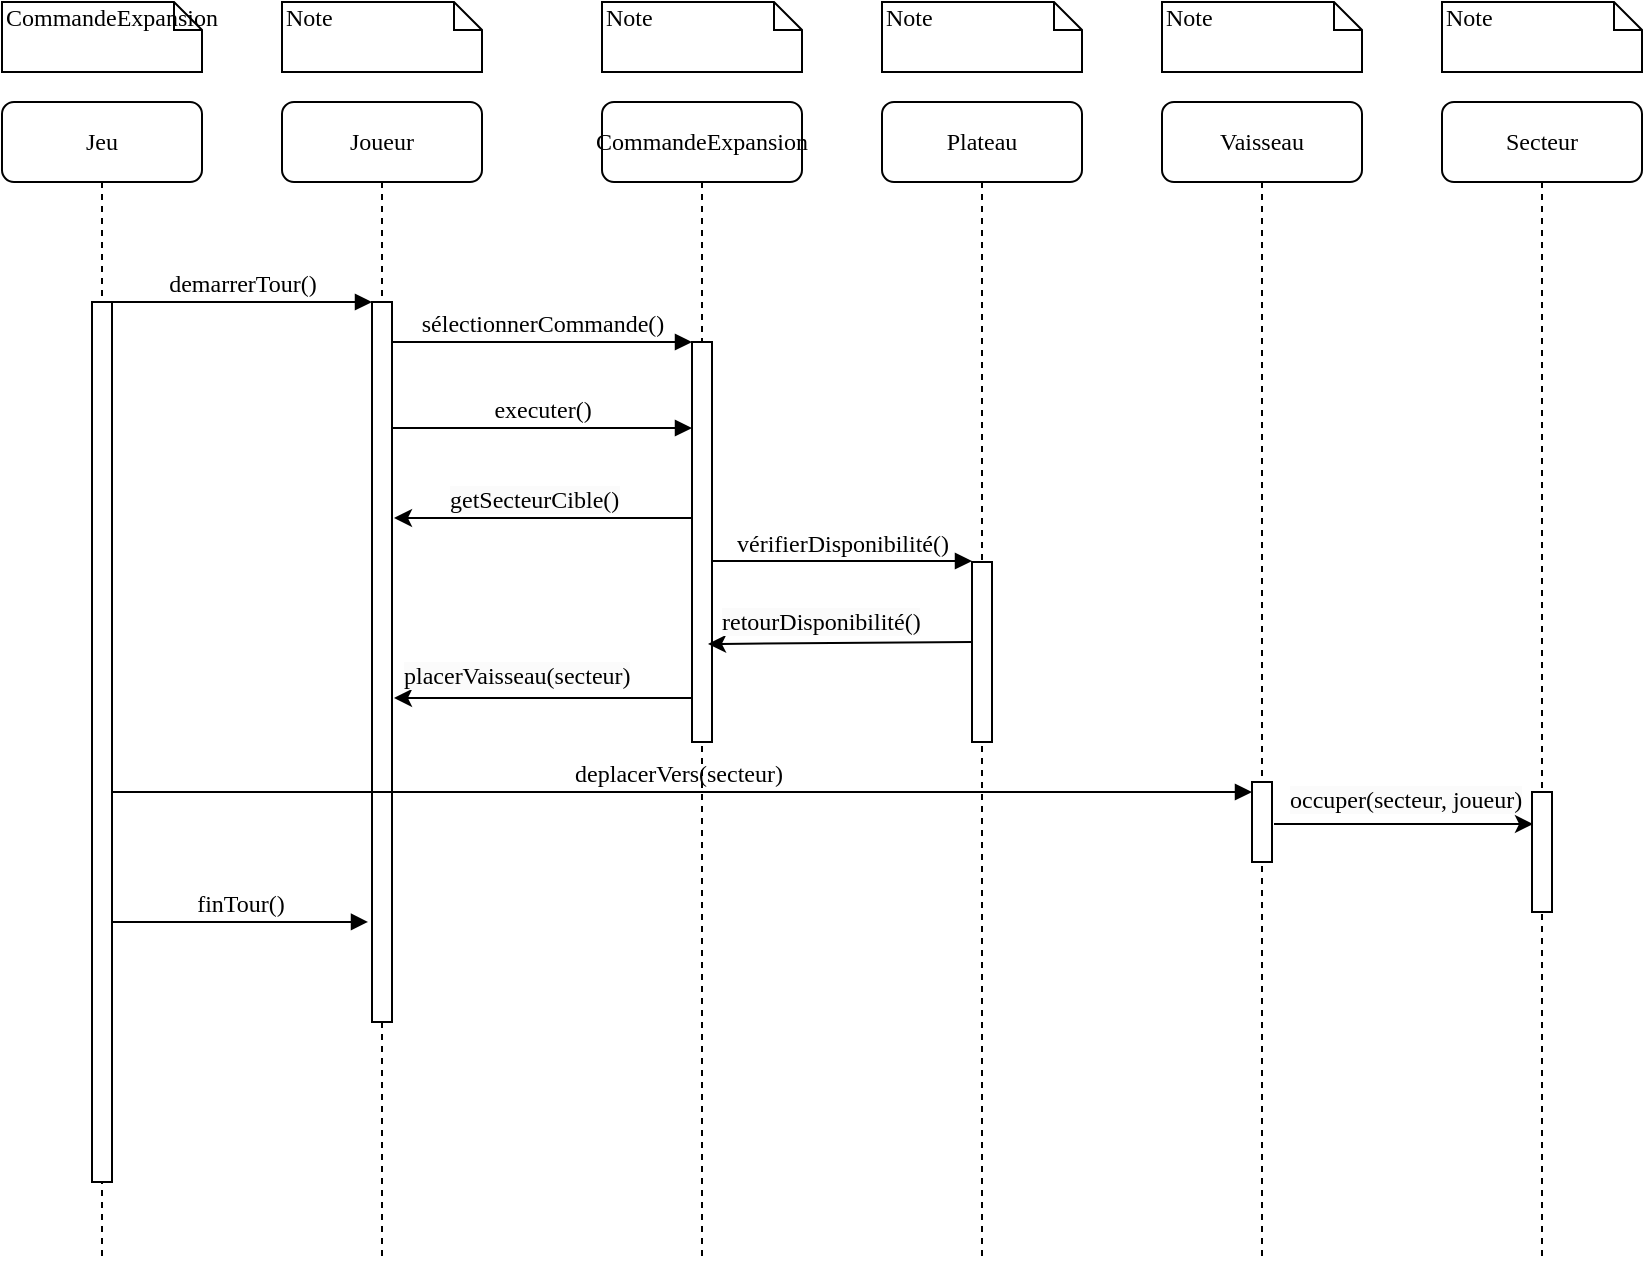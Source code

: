 <mxfile version="24.8.3" pages="3">
  <diagram name="Expansion" id="13e1069c-82ec-6db2-03f1-153e76fe0fe0">
    <mxGraphModel dx="676" dy="664" grid="1" gridSize="10" guides="1" tooltips="1" connect="1" arrows="1" fold="1" page="1" pageScale="1" pageWidth="1100" pageHeight="850" background="none" math="0" shadow="0">
      <root>
        <mxCell id="0" />
        <mxCell id="1" parent="0" />
        <mxCell id="7baba1c4bc27f4b0-2" value="Joueur" style="shape=umlLifeline;perimeter=lifelinePerimeter;whiteSpace=wrap;html=1;container=1;collapsible=0;recursiveResize=0;outlineConnect=0;rounded=1;shadow=0;comic=0;labelBackgroundColor=none;strokeWidth=1;fontFamily=Verdana;fontSize=12;align=center;" parent="1" vertex="1">
          <mxGeometry x="240" y="80" width="100" height="580" as="geometry" />
        </mxCell>
        <mxCell id="7baba1c4bc27f4b0-10" value="" style="html=1;points=[];perimeter=orthogonalPerimeter;rounded=0;shadow=0;comic=0;labelBackgroundColor=none;strokeWidth=1;fontFamily=Verdana;fontSize=12;align=center;" parent="7baba1c4bc27f4b0-2" vertex="1">
          <mxGeometry x="45" y="100" width="10" height="360" as="geometry" />
        </mxCell>
        <mxCell id="7baba1c4bc27f4b0-3" value="CommandeExpansion" style="shape=umlLifeline;perimeter=lifelinePerimeter;whiteSpace=wrap;html=1;container=1;collapsible=0;recursiveResize=0;outlineConnect=0;rounded=1;shadow=0;comic=0;labelBackgroundColor=none;strokeWidth=1;fontFamily=Verdana;fontSize=12;align=center;" parent="1" vertex="1">
          <mxGeometry x="400" y="80" width="100" height="580" as="geometry" />
        </mxCell>
        <mxCell id="7baba1c4bc27f4b0-13" value="" style="html=1;points=[];perimeter=orthogonalPerimeter;rounded=0;shadow=0;comic=0;labelBackgroundColor=none;strokeWidth=1;fontFamily=Verdana;fontSize=12;align=center;" parent="7baba1c4bc27f4b0-3" vertex="1">
          <mxGeometry x="45" y="120" width="10" height="200" as="geometry" />
        </mxCell>
        <mxCell id="VWgcsKf3dtUbkFCGwrCM-6" value="" style="endArrow=classic;html=1;rounded=0;entryX=0.8;entryY=0.755;entryDx=0;entryDy=0;entryPerimeter=0;" edge="1" parent="7baba1c4bc27f4b0-3" target="7baba1c4bc27f4b0-13">
          <mxGeometry width="50" height="50" relative="1" as="geometry">
            <mxPoint x="185" y="270" as="sourcePoint" />
            <mxPoint x="60" y="270" as="targetPoint" />
          </mxGeometry>
        </mxCell>
        <mxCell id="7baba1c4bc27f4b0-4" value="Plateau" style="shape=umlLifeline;perimeter=lifelinePerimeter;whiteSpace=wrap;html=1;container=1;collapsible=0;recursiveResize=0;outlineConnect=0;rounded=1;shadow=0;comic=0;labelBackgroundColor=none;strokeWidth=1;fontFamily=Verdana;fontSize=12;align=center;" parent="1" vertex="1">
          <mxGeometry x="540" y="80" width="100" height="580" as="geometry" />
        </mxCell>
        <mxCell id="7baba1c4bc27f4b0-17" value="vérifierDisponibilité()" style="html=1;verticalAlign=bottom;endArrow=block;labelBackgroundColor=none;fontFamily=Verdana;fontSize=12;edgeStyle=elbowEdgeStyle;elbow=vertical;" parent="7baba1c4bc27f4b0-4" edge="1">
          <mxGeometry relative="1" as="geometry">
            <mxPoint x="-85" y="229.5" as="sourcePoint" />
            <Array as="points">
              <mxPoint x="-80" y="229.5" />
            </Array>
            <mxPoint x="45" y="229.5" as="targetPoint" />
            <mxPoint as="offset" />
          </mxGeometry>
        </mxCell>
        <mxCell id="7baba1c4bc27f4b0-5" value="Vaisseau" style="shape=umlLifeline;perimeter=lifelinePerimeter;whiteSpace=wrap;html=1;container=1;collapsible=0;recursiveResize=0;outlineConnect=0;rounded=1;shadow=0;comic=0;labelBackgroundColor=none;strokeWidth=1;fontFamily=Verdana;fontSize=12;align=center;" parent="1" vertex="1">
          <mxGeometry x="680" y="80" width="100" height="580" as="geometry" />
        </mxCell>
        <mxCell id="7baba1c4bc27f4b0-20" value="deplacerVers(secteur)" style="html=1;verticalAlign=bottom;endArrow=block;entryX=0;entryY=0;labelBackgroundColor=none;fontFamily=Verdana;fontSize=12;edgeStyle=elbowEdgeStyle;elbow=vertical;" parent="7baba1c4bc27f4b0-5" source="7baba1c4bc27f4b0-8" edge="1">
          <mxGeometry relative="1" as="geometry">
            <mxPoint x="-85" y="345" as="sourcePoint" />
            <mxPoint x="45" y="345" as="targetPoint" />
          </mxGeometry>
        </mxCell>
        <mxCell id="7baba1c4bc27f4b0-6" value="Secteur" style="shape=umlLifeline;perimeter=lifelinePerimeter;whiteSpace=wrap;html=1;container=1;collapsible=0;recursiveResize=0;outlineConnect=0;rounded=1;shadow=0;comic=0;labelBackgroundColor=none;strokeWidth=1;fontFamily=Verdana;fontSize=12;align=center;" parent="1" vertex="1">
          <mxGeometry x="820" y="80" width="100" height="580" as="geometry" />
        </mxCell>
        <mxCell id="7baba1c4bc27f4b0-28" value="" style="html=1;points=[];perimeter=orthogonalPerimeter;rounded=0;shadow=0;comic=0;labelBackgroundColor=none;strokeWidth=1;fontFamily=Verdana;fontSize=12;align=center;" parent="7baba1c4bc27f4b0-6" vertex="1">
          <mxGeometry x="45" y="345" width="10" height="60" as="geometry" />
        </mxCell>
        <mxCell id="7baba1c4bc27f4b0-8" value="Jeu" style="shape=umlLifeline;perimeter=lifelinePerimeter;whiteSpace=wrap;html=1;container=1;collapsible=0;recursiveResize=0;outlineConnect=0;rounded=1;shadow=0;comic=0;labelBackgroundColor=none;strokeWidth=1;fontFamily=Verdana;fontSize=12;align=center;" parent="1" vertex="1">
          <mxGeometry x="100" y="80" width="100" height="580" as="geometry" />
        </mxCell>
        <mxCell id="7baba1c4bc27f4b0-9" value="" style="html=1;points=[];perimeter=orthogonalPerimeter;rounded=0;shadow=0;comic=0;labelBackgroundColor=none;strokeWidth=1;fontFamily=Verdana;fontSize=12;align=center;" parent="7baba1c4bc27f4b0-8" vertex="1">
          <mxGeometry x="45" y="100" width="10" height="440" as="geometry" />
        </mxCell>
        <mxCell id="7baba1c4bc27f4b0-16" value="" style="html=1;points=[];perimeter=orthogonalPerimeter;rounded=0;shadow=0;comic=0;labelBackgroundColor=none;strokeWidth=1;fontFamily=Verdana;fontSize=12;align=center;" parent="1" vertex="1">
          <mxGeometry x="585" y="310" width="10" height="90" as="geometry" />
        </mxCell>
        <mxCell id="7baba1c4bc27f4b0-19" value="" style="html=1;points=[];perimeter=orthogonalPerimeter;rounded=0;shadow=0;comic=0;labelBackgroundColor=none;strokeWidth=1;fontFamily=Verdana;fontSize=12;align=center;" parent="1" vertex="1">
          <mxGeometry x="725" y="420" width="10" height="40" as="geometry" />
        </mxCell>
        <mxCell id="7baba1c4bc27f4b0-23" value="finTour()" style="html=1;verticalAlign=bottom;endArrow=block;labelBackgroundColor=none;fontFamily=Verdana;fontSize=12;entryX=-0.2;entryY=0.861;entryDx=0;entryDy=0;entryPerimeter=0;" parent="1" target="7baba1c4bc27f4b0-10" edge="1">
          <mxGeometry relative="1" as="geometry">
            <mxPoint x="155" y="490.0" as="sourcePoint" />
            <mxPoint x="280" y="490" as="targetPoint" />
          </mxGeometry>
        </mxCell>
        <mxCell id="7baba1c4bc27f4b0-11" value="demarrerTour()" style="html=1;verticalAlign=bottom;endArrow=block;entryX=0;entryY=0;labelBackgroundColor=none;fontFamily=Verdana;fontSize=12;edgeStyle=elbowEdgeStyle;elbow=vertical;" parent="1" source="7baba1c4bc27f4b0-9" target="7baba1c4bc27f4b0-10" edge="1">
          <mxGeometry relative="1" as="geometry">
            <mxPoint x="220" y="190" as="sourcePoint" />
          </mxGeometry>
        </mxCell>
        <mxCell id="7baba1c4bc27f4b0-14" value="sélectionnerCommande()" style="html=1;verticalAlign=bottom;endArrow=block;entryX=0;entryY=0;labelBackgroundColor=none;fontFamily=Verdana;fontSize=12;edgeStyle=elbowEdgeStyle;elbow=vertical;" parent="1" source="7baba1c4bc27f4b0-10" target="7baba1c4bc27f4b0-13" edge="1">
          <mxGeometry relative="1" as="geometry">
            <mxPoint x="370" y="200" as="sourcePoint" />
          </mxGeometry>
        </mxCell>
        <mxCell id="7baba1c4bc27f4b0-40" value="CommandeExpansion" style="shape=note;whiteSpace=wrap;html=1;size=14;verticalAlign=top;align=left;spacingTop=-6;rounded=0;shadow=0;comic=0;labelBackgroundColor=none;strokeWidth=1;fontFamily=Verdana;fontSize=12" parent="1" vertex="1">
          <mxGeometry x="100" y="30" width="100" height="35" as="geometry" />
        </mxCell>
        <mxCell id="7baba1c4bc27f4b0-41" value="Note" style="shape=note;whiteSpace=wrap;html=1;size=14;verticalAlign=top;align=left;spacingTop=-6;rounded=0;shadow=0;comic=0;labelBackgroundColor=none;strokeWidth=1;fontFamily=Verdana;fontSize=12" parent="1" vertex="1">
          <mxGeometry x="240" y="30" width="100" height="35" as="geometry" />
        </mxCell>
        <mxCell id="7baba1c4bc27f4b0-42" value="Note" style="shape=note;whiteSpace=wrap;html=1;size=14;verticalAlign=top;align=left;spacingTop=-6;rounded=0;shadow=0;comic=0;labelBackgroundColor=none;strokeWidth=1;fontFamily=Verdana;fontSize=12" parent="1" vertex="1">
          <mxGeometry x="400" y="30" width="100" height="35" as="geometry" />
        </mxCell>
        <mxCell id="7baba1c4bc27f4b0-43" value="Note" style="shape=note;whiteSpace=wrap;html=1;size=14;verticalAlign=top;align=left;spacingTop=-6;rounded=0;shadow=0;comic=0;labelBackgroundColor=none;strokeWidth=1;fontFamily=Verdana;fontSize=12" parent="1" vertex="1">
          <mxGeometry x="540" y="30" width="100" height="35" as="geometry" />
        </mxCell>
        <mxCell id="7baba1c4bc27f4b0-44" value="Note" style="shape=note;whiteSpace=wrap;html=1;size=14;verticalAlign=top;align=left;spacingTop=-6;rounded=0;shadow=0;comic=0;labelBackgroundColor=none;strokeWidth=1;fontFamily=Verdana;fontSize=12" parent="1" vertex="1">
          <mxGeometry x="680" y="30" width="100" height="35" as="geometry" />
        </mxCell>
        <mxCell id="7baba1c4bc27f4b0-45" value="Note" style="shape=note;whiteSpace=wrap;html=1;size=14;verticalAlign=top;align=left;spacingTop=-6;rounded=0;shadow=0;comic=0;labelBackgroundColor=none;strokeWidth=1;fontFamily=Verdana;fontSize=12" parent="1" vertex="1">
          <mxGeometry x="820" y="30" width="100" height="35" as="geometry" />
        </mxCell>
        <mxCell id="VWgcsKf3dtUbkFCGwrCM-1" value="executer()" style="html=1;verticalAlign=bottom;endArrow=block;entryX=0;entryY=0;labelBackgroundColor=none;fontFamily=Verdana;fontSize=12;edgeStyle=elbowEdgeStyle;elbow=vertical;" edge="1" parent="1">
          <mxGeometry relative="1" as="geometry">
            <mxPoint x="295" y="243" as="sourcePoint" />
            <mxPoint x="445" y="243" as="targetPoint" />
          </mxGeometry>
        </mxCell>
        <mxCell id="VWgcsKf3dtUbkFCGwrCM-2" value="" style="endArrow=classic;html=1;rounded=0;" edge="1" parent="1">
          <mxGeometry width="50" height="50" relative="1" as="geometry">
            <mxPoint x="445.5" y="288" as="sourcePoint" />
            <mxPoint x="296" y="288" as="targetPoint" />
          </mxGeometry>
        </mxCell>
        <mxCell id="VWgcsKf3dtUbkFCGwrCM-3" value="&lt;span style=&quot;color: rgb(0, 0, 0); font-family: Verdana; font-size: 12px; font-style: normal; font-variant-ligatures: normal; font-variant-caps: normal; font-weight: 400; letter-spacing: normal; orphans: 2; text-align: center; text-indent: 0px; text-transform: none; widows: 2; word-spacing: 0px; -webkit-text-stroke-width: 0px; white-space: nowrap; background-color: rgb(251, 251, 251); text-decoration-thickness: initial; text-decoration-style: initial; text-decoration-color: initial; display: inline !important; float: none;&quot;&gt;getSecteurCible()&lt;/span&gt;" style="text;whiteSpace=wrap;html=1;" vertex="1" parent="1">
          <mxGeometry x="322" y="265" width="100" height="40" as="geometry" />
        </mxCell>
        <mxCell id="VWgcsKf3dtUbkFCGwrCM-8" value="&lt;span style=&quot;color: rgb(0, 0, 0); font-family: Verdana; font-size: 12px; font-style: normal; font-variant-ligatures: normal; font-variant-caps: normal; font-weight: 400; letter-spacing: normal; orphans: 2; text-align: center; text-indent: 0px; text-transform: none; widows: 2; word-spacing: 0px; -webkit-text-stroke-width: 0px; white-space: nowrap; background-color: rgb(251, 251, 251); text-decoration-thickness: initial; text-decoration-style: initial; text-decoration-color: initial; display: inline !important; float: none;&quot;&gt;retourDisponibilité()&lt;/span&gt;" style="text;whiteSpace=wrap;html=1;" vertex="1" parent="1">
          <mxGeometry x="458" y="326" width="160" height="40" as="geometry" />
        </mxCell>
        <mxCell id="VWgcsKf3dtUbkFCGwrCM-10" value="" style="endArrow=classic;html=1;rounded=0;" edge="1" parent="1">
          <mxGeometry width="50" height="50" relative="1" as="geometry">
            <mxPoint x="445.5" y="378" as="sourcePoint" />
            <mxPoint x="296" y="378" as="targetPoint" />
          </mxGeometry>
        </mxCell>
        <mxCell id="VWgcsKf3dtUbkFCGwrCM-11" value="&lt;span style=&quot;color: rgb(0, 0, 0); font-family: Verdana; font-size: 12px; font-style: normal; font-variant-ligatures: normal; font-variant-caps: normal; font-weight: 400; letter-spacing: normal; orphans: 2; text-align: center; text-indent: 0px; text-transform: none; widows: 2; word-spacing: 0px; -webkit-text-stroke-width: 0px; white-space: nowrap; background-color: rgb(251, 251, 251); text-decoration-thickness: initial; text-decoration-style: initial; text-decoration-color: initial; display: inline !important; float: none;&quot;&gt;placerVaisseau(secteur)&lt;/span&gt;" style="text;whiteSpace=wrap;html=1;" vertex="1" parent="1">
          <mxGeometry x="299" y="353" width="160" height="40" as="geometry" />
        </mxCell>
        <mxCell id="VWgcsKf3dtUbkFCGwrCM-14" value="" style="endArrow=classic;html=1;rounded=0;" edge="1" parent="1">
          <mxGeometry width="50" height="50" relative="1" as="geometry">
            <mxPoint x="736" y="441" as="sourcePoint" />
            <mxPoint x="865.5" y="441" as="targetPoint" />
          </mxGeometry>
        </mxCell>
        <mxCell id="VWgcsKf3dtUbkFCGwrCM-15" value="&lt;span style=&quot;color: rgb(0, 0, 0); font-family: Verdana; font-size: 12px; font-style: normal; font-variant-ligatures: normal; font-variant-caps: normal; font-weight: 400; letter-spacing: normal; orphans: 2; text-align: center; text-indent: 0px; text-transform: none; widows: 2; word-spacing: 0px; -webkit-text-stroke-width: 0px; white-space: nowrap; background-color: rgb(251, 251, 251); text-decoration-thickness: initial; text-decoration-style: initial; text-decoration-color: initial; display: inline !important; float: none;&quot;&gt;occuper(secteur, joueur)&lt;/span&gt;" style="text;whiteSpace=wrap;html=1;" vertex="1" parent="1">
          <mxGeometry x="742" y="415" width="170" height="40" as="geometry" />
        </mxCell>
      </root>
    </mxGraphModel>
  </diagram>
  <diagram name="Exploration" id="DL81wotuPVP9I6vCO8lI">
    <mxGraphModel dx="1202" dy="1180" grid="1" gridSize="10" guides="1" tooltips="1" connect="1" arrows="1" fold="1" page="1" pageScale="1" pageWidth="1100" pageHeight="850" background="none" math="0" shadow="0">
      <root>
        <mxCell id="rhuzTGTrT7Le7hbzART0-0" />
        <mxCell id="rhuzTGTrT7Le7hbzART0-1" parent="rhuzTGTrT7Le7hbzART0-0" />
        <mxCell id="rhuzTGTrT7Le7hbzART0-2" value="Joueur" style="shape=umlLifeline;perimeter=lifelinePerimeter;whiteSpace=wrap;html=1;container=1;collapsible=0;recursiveResize=0;outlineConnect=0;rounded=1;shadow=0;comic=0;labelBackgroundColor=none;strokeWidth=1;fontFamily=Verdana;fontSize=12;align=center;" vertex="1" parent="rhuzTGTrT7Le7hbzART0-1">
          <mxGeometry x="240" y="80" width="100" height="710" as="geometry" />
        </mxCell>
        <mxCell id="rhuzTGTrT7Le7hbzART0-3" value="" style="html=1;points=[];perimeter=orthogonalPerimeter;rounded=0;shadow=0;comic=0;labelBackgroundColor=none;strokeWidth=1;fontFamily=Verdana;fontSize=12;align=center;" vertex="1" parent="rhuzTGTrT7Le7hbzART0-2">
          <mxGeometry x="45" y="100" width="10" height="570" as="geometry" />
        </mxCell>
        <mxCell id="rhuzTGTrT7Le7hbzART0-4" value="CommandeExploration" style="shape=umlLifeline;perimeter=lifelinePerimeter;whiteSpace=wrap;html=1;container=1;collapsible=0;recursiveResize=0;outlineConnect=0;rounded=1;shadow=0;comic=0;labelBackgroundColor=none;strokeWidth=1;fontFamily=Verdana;fontSize=12;align=center;" vertex="1" parent="rhuzTGTrT7Le7hbzART0-1">
          <mxGeometry x="400" y="80" width="100" height="700" as="geometry" />
        </mxCell>
        <mxCell id="rhuzTGTrT7Le7hbzART0-5" value="" style="html=1;points=[];perimeter=orthogonalPerimeter;rounded=0;shadow=0;comic=0;labelBackgroundColor=none;strokeWidth=1;fontFamily=Verdana;fontSize=12;align=center;" vertex="1" parent="rhuzTGTrT7Le7hbzART0-4">
          <mxGeometry x="45" y="120" width="10" height="190" as="geometry" />
        </mxCell>
        <mxCell id="rhuzTGTrT7Le7hbzART0-7" value="Plateau" style="shape=umlLifeline;perimeter=lifelinePerimeter;whiteSpace=wrap;html=1;container=1;collapsible=0;recursiveResize=0;outlineConnect=0;rounded=1;shadow=0;comic=0;labelBackgroundColor=none;strokeWidth=1;fontFamily=Verdana;fontSize=12;align=center;" vertex="1" parent="rhuzTGTrT7Le7hbzART0-1">
          <mxGeometry x="540" y="80" width="100" height="700" as="geometry" />
        </mxCell>
        <mxCell id="rhuzTGTrT7Le7hbzART0-9" value="Vaisseau" style="shape=umlLifeline;perimeter=lifelinePerimeter;whiteSpace=wrap;html=1;container=1;collapsible=0;recursiveResize=0;outlineConnect=0;rounded=1;shadow=0;comic=0;labelBackgroundColor=none;strokeWidth=1;fontFamily=Verdana;fontSize=12;align=center;" vertex="1" parent="rhuzTGTrT7Le7hbzART0-1">
          <mxGeometry x="680" y="80" width="100" height="690" as="geometry" />
        </mxCell>
        <mxCell id="rhuzTGTrT7Le7hbzART0-11" value="Secteur" style="shape=umlLifeline;perimeter=lifelinePerimeter;whiteSpace=wrap;html=1;container=1;collapsible=0;recursiveResize=0;outlineConnect=0;rounded=1;shadow=0;comic=0;labelBackgroundColor=none;strokeWidth=1;fontFamily=Verdana;fontSize=12;align=center;" vertex="1" parent="rhuzTGTrT7Le7hbzART0-1">
          <mxGeometry x="820" y="80" width="100" height="690" as="geometry" />
        </mxCell>
        <mxCell id="rhuzTGTrT7Le7hbzART0-12" value="" style="html=1;points=[];perimeter=orthogonalPerimeter;rounded=0;shadow=0;comic=0;labelBackgroundColor=none;strokeWidth=1;fontFamily=Verdana;fontSize=12;align=center;" vertex="1" parent="rhuzTGTrT7Le7hbzART0-11">
          <mxGeometry x="45" y="270" width="10" height="30" as="geometry" />
        </mxCell>
        <mxCell id="yTwoDWNSlogbJeXiI8xF-1" value="vérifierDispo()" style="html=1;verticalAlign=bottom;endArrow=block;labelBackgroundColor=none;fontFamily=Verdana;fontSize=12;edgeStyle=elbowEdgeStyle;elbow=vertical;" edge="1" parent="rhuzTGTrT7Le7hbzART0-11">
          <mxGeometry relative="1" as="geometry">
            <mxPoint x="-360" y="273" as="sourcePoint" />
            <Array as="points" />
            <mxPoint x="45" y="273" as="targetPoint" />
            <mxPoint as="offset" />
          </mxGeometry>
        </mxCell>
        <mxCell id="rhuzTGTrT7Le7hbzART0-13" value="Jeu" style="shape=umlLifeline;perimeter=lifelinePerimeter;whiteSpace=wrap;html=1;container=1;collapsible=0;recursiveResize=0;outlineConnect=0;rounded=1;shadow=0;comic=0;labelBackgroundColor=none;strokeWidth=1;fontFamily=Verdana;fontSize=12;align=center;" vertex="1" parent="rhuzTGTrT7Le7hbzART0-1">
          <mxGeometry x="100" y="80" width="100" height="710" as="geometry" />
        </mxCell>
        <mxCell id="rhuzTGTrT7Le7hbzART0-14" value="" style="html=1;points=[];perimeter=orthogonalPerimeter;rounded=0;shadow=0;comic=0;labelBackgroundColor=none;strokeWidth=1;fontFamily=Verdana;fontSize=12;align=center;" vertex="1" parent="rhuzTGTrT7Le7hbzART0-13">
          <mxGeometry x="45" y="100" width="10" height="590" as="geometry" />
        </mxCell>
        <mxCell id="rhuzTGTrT7Le7hbzART0-17" value="finTour()" style="html=1;verticalAlign=bottom;endArrow=block;labelBackgroundColor=none;fontFamily=Verdana;fontSize=12;entryX=-0.3;entryY=0.983;entryDx=0;entryDy=0;entryPerimeter=0;" edge="1" parent="rhuzTGTrT7Le7hbzART0-13">
          <mxGeometry relative="1" as="geometry">
            <mxPoint x="55" y="650.03" as="sourcePoint" />
            <mxPoint x="182" y="650" as="targetPoint" />
          </mxGeometry>
        </mxCell>
        <mxCell id="rhuzTGTrT7Le7hbzART0-18" value="demarrerTour()" style="html=1;verticalAlign=bottom;endArrow=block;entryX=0;entryY=0;labelBackgroundColor=none;fontFamily=Verdana;fontSize=12;edgeStyle=elbowEdgeStyle;elbow=vertical;" edge="1" parent="rhuzTGTrT7Le7hbzART0-1" source="rhuzTGTrT7Le7hbzART0-14" target="rhuzTGTrT7Le7hbzART0-3">
          <mxGeometry relative="1" as="geometry">
            <mxPoint x="220" y="190" as="sourcePoint" />
          </mxGeometry>
        </mxCell>
        <mxCell id="rhuzTGTrT7Le7hbzART0-19" value="sélectionnerCommande()" style="html=1;verticalAlign=bottom;endArrow=block;entryX=0;entryY=0;labelBackgroundColor=none;fontFamily=Verdana;fontSize=12;edgeStyle=elbowEdgeStyle;elbow=vertical;" edge="1" parent="rhuzTGTrT7Le7hbzART0-1" source="rhuzTGTrT7Le7hbzART0-3" target="rhuzTGTrT7Le7hbzART0-5">
          <mxGeometry relative="1" as="geometry">
            <mxPoint x="370" y="200" as="sourcePoint" />
          </mxGeometry>
        </mxCell>
        <mxCell id="rhuzTGTrT7Le7hbzART0-20" value="CommandeExploration" style="shape=note;whiteSpace=wrap;html=1;size=14;verticalAlign=top;align=left;spacingTop=-6;rounded=0;shadow=0;comic=0;labelBackgroundColor=none;strokeWidth=1;fontFamily=Verdana;fontSize=12" vertex="1" parent="rhuzTGTrT7Le7hbzART0-1">
          <mxGeometry x="100" y="30" width="100" height="35" as="geometry" />
        </mxCell>
        <mxCell id="rhuzTGTrT7Le7hbzART0-21" value="Note" style="shape=note;whiteSpace=wrap;html=1;size=14;verticalAlign=top;align=left;spacingTop=-6;rounded=0;shadow=0;comic=0;labelBackgroundColor=none;strokeWidth=1;fontFamily=Verdana;fontSize=12" vertex="1" parent="rhuzTGTrT7Le7hbzART0-1">
          <mxGeometry x="240" y="30" width="100" height="35" as="geometry" />
        </mxCell>
        <mxCell id="rhuzTGTrT7Le7hbzART0-22" value="Note" style="shape=note;whiteSpace=wrap;html=1;size=14;verticalAlign=top;align=left;spacingTop=-6;rounded=0;shadow=0;comic=0;labelBackgroundColor=none;strokeWidth=1;fontFamily=Verdana;fontSize=12" vertex="1" parent="rhuzTGTrT7Le7hbzART0-1">
          <mxGeometry x="400" y="30" width="100" height="35" as="geometry" />
        </mxCell>
        <mxCell id="rhuzTGTrT7Le7hbzART0-23" value="Note" style="shape=note;whiteSpace=wrap;html=1;size=14;verticalAlign=top;align=left;spacingTop=-6;rounded=0;shadow=0;comic=0;labelBackgroundColor=none;strokeWidth=1;fontFamily=Verdana;fontSize=12" vertex="1" parent="rhuzTGTrT7Le7hbzART0-1">
          <mxGeometry x="540" y="30" width="100" height="35" as="geometry" />
        </mxCell>
        <mxCell id="rhuzTGTrT7Le7hbzART0-24" value="Note" style="shape=note;whiteSpace=wrap;html=1;size=14;verticalAlign=top;align=left;spacingTop=-6;rounded=0;shadow=0;comic=0;labelBackgroundColor=none;strokeWidth=1;fontFamily=Verdana;fontSize=12" vertex="1" parent="rhuzTGTrT7Le7hbzART0-1">
          <mxGeometry x="680" y="30" width="100" height="35" as="geometry" />
        </mxCell>
        <mxCell id="rhuzTGTrT7Le7hbzART0-25" value="Note" style="shape=note;whiteSpace=wrap;html=1;size=14;verticalAlign=top;align=left;spacingTop=-6;rounded=0;shadow=0;comic=0;labelBackgroundColor=none;strokeWidth=1;fontFamily=Verdana;fontSize=12" vertex="1" parent="rhuzTGTrT7Le7hbzART0-1">
          <mxGeometry x="820" y="30" width="100" height="35" as="geometry" />
        </mxCell>
        <mxCell id="rhuzTGTrT7Le7hbzART0-26" value="executer()" style="html=1;verticalAlign=bottom;endArrow=block;entryX=0;entryY=0;labelBackgroundColor=none;fontFamily=Verdana;fontSize=12;edgeStyle=elbowEdgeStyle;elbow=vertical;" edge="1" parent="rhuzTGTrT7Le7hbzART0-1">
          <mxGeometry relative="1" as="geometry">
            <mxPoint x="295" y="243" as="sourcePoint" />
            <mxPoint x="445" y="243" as="targetPoint" />
          </mxGeometry>
        </mxCell>
        <mxCell id="rhuzTGTrT7Le7hbzART0-27" value="" style="endArrow=classic;html=1;rounded=0;" edge="1" parent="rhuzTGTrT7Le7hbzART0-1">
          <mxGeometry width="50" height="50" relative="1" as="geometry">
            <mxPoint x="445.5" y="288" as="sourcePoint" />
            <mxPoint x="296" y="288" as="targetPoint" />
          </mxGeometry>
        </mxCell>
        <mxCell id="rhuzTGTrT7Le7hbzART0-28" value="&lt;span style=&quot;color: rgb(0, 0, 0); font-family: Verdana; font-size: 12px; font-style: normal; font-variant-ligatures: normal; font-variant-caps: normal; font-weight: 400; letter-spacing: normal; orphans: 2; text-align: center; text-indent: 0px; text-transform: none; widows: 2; word-spacing: 0px; -webkit-text-stroke-width: 0px; white-space: nowrap; background-color: rgb(251, 251, 251); text-decoration-thickness: initial; text-decoration-style: initial; text-decoration-color: initial; display: inline !important; float: none;&quot;&gt;selectionnerVaisseauEtSecteur()&lt;/span&gt;" style="text;whiteSpace=wrap;html=1;" vertex="1" parent="rhuzTGTrT7Le7hbzART0-1">
          <mxGeometry x="314" y="265" width="198" height="40" as="geometry" />
        </mxCell>
        <mxCell id="rhuzTGTrT7Le7hbzART0-30" value="" style="endArrow=classic;html=1;rounded=0;" edge="1" parent="rhuzTGTrT7Le7hbzART0-1">
          <mxGeometry width="50" height="50" relative="1" as="geometry">
            <mxPoint x="445.5" y="378" as="sourcePoint" />
            <mxPoint x="296" y="378" as="targetPoint" />
          </mxGeometry>
        </mxCell>
        <mxCell id="rhuzTGTrT7Le7hbzART0-31" value="&lt;span style=&quot;color: rgb(0, 0, 0); font-family: Verdana; font-size: 12px; font-style: normal; font-variant-ligatures: normal; font-variant-caps: normal; font-weight: 400; letter-spacing: normal; orphans: 2; text-align: center; text-indent: 0px; text-transform: none; widows: 2; word-spacing: 0px; -webkit-text-stroke-width: 0px; white-space: nowrap; background-color: rgb(251, 251, 251); text-decoration-thickness: initial; text-decoration-style: initial; text-decoration-color: initial; display: inline !important; float: none;&quot;&gt;placerVaisseau(secteur)&lt;/span&gt;" style="text;whiteSpace=wrap;html=1;" vertex="1" parent="rhuzTGTrT7Le7hbzART0-1">
          <mxGeometry x="299" y="353" width="160" height="40" as="geometry" />
        </mxCell>
        <mxCell id="rhuzTGTrT7Le7hbzART0-8" value="retourVaisseauEtSecteur()" style="html=1;verticalAlign=bottom;endArrow=block;labelBackgroundColor=none;fontFamily=Verdana;fontSize=12;edgeStyle=elbowEdgeStyle;elbow=vertical;" edge="1" parent="rhuzTGTrT7Le7hbzART0-1" target="rhuzTGTrT7Le7hbzART0-4">
          <mxGeometry relative="1" as="geometry">
            <mxPoint x="295" y="326" as="sourcePoint" />
            <Array as="points">
              <mxPoint x="300" y="326" />
            </Array>
            <mxPoint x="425" y="326" as="targetPoint" />
            <mxPoint as="offset" />
          </mxGeometry>
        </mxCell>
        <mxCell id="yTwoDWNSlogbJeXiI8xF-3" value="" style="swimlane;startSize=0;" vertex="1" parent="rhuzTGTrT7Le7hbzART0-1">
          <mxGeometry x="210" y="400" width="740" height="290" as="geometry" />
        </mxCell>
        <mxCell id="yTwoDWNSlogbJeXiI8xF-4" value="" style="rounded=0;whiteSpace=wrap;html=1;" vertex="1" parent="yTwoDWNSlogbJeXiI8xF-3">
          <mxGeometry width="60" height="30" as="geometry" />
        </mxCell>
        <mxCell id="yTwoDWNSlogbJeXiI8xF-5" value="Alt" style="text;html=1;align=center;verticalAlign=middle;whiteSpace=wrap;rounded=0;" vertex="1" parent="yTwoDWNSlogbJeXiI8xF-3">
          <mxGeometry width="60" height="30" as="geometry" />
        </mxCell>
        <mxCell id="yTwoDWNSlogbJeXiI8xF-6" value="[secteur disponible] (estOccupé == true)" style="text;html=1;align=center;verticalAlign=middle;whiteSpace=wrap;rounded=0;" vertex="1" parent="yTwoDWNSlogbJeXiI8xF-3">
          <mxGeometry x="225" width="230" height="30" as="geometry" />
        </mxCell>
        <mxCell id="rhuzTGTrT7Le7hbzART0-16" value="" style="html=1;points=[];perimeter=orthogonalPerimeter;rounded=0;shadow=0;comic=0;labelBackgroundColor=none;strokeWidth=1;fontFamily=Verdana;fontSize=12;align=center;" vertex="1" parent="yTwoDWNSlogbJeXiI8xF-3">
          <mxGeometry x="515" y="30" width="10" height="90" as="geometry" />
        </mxCell>
        <mxCell id="rhuzTGTrT7Le7hbzART0-33" value="&lt;span style=&quot;color: rgb(0, 0, 0); font-family: Verdana; font-size: 12px; font-style: normal; font-variant-ligatures: normal; font-variant-caps: normal; font-weight: 400; letter-spacing: normal; orphans: 2; text-align: center; text-indent: 0px; text-transform: none; widows: 2; word-spacing: 0px; -webkit-text-stroke-width: 0px; white-space: nowrap; background-color: rgb(251, 251, 251); text-decoration-thickness: initial; text-decoration-style: initial; text-decoration-color: initial; display: inline !important; float: none;&quot;&gt;déplacerVers(secteur)&lt;/span&gt;" style="text;whiteSpace=wrap;html=1;" vertex="1" parent="yTwoDWNSlogbJeXiI8xF-3">
          <mxGeometry x="292" y="35" width="170" height="40" as="geometry" />
        </mxCell>
        <mxCell id="rhuzTGTrT7Le7hbzART0-32" value="" style="endArrow=classic;html=1;rounded=0;entryX=0;entryY=0.322;entryDx=0;entryDy=0;entryPerimeter=0;" edge="1" parent="yTwoDWNSlogbJeXiI8xF-3" target="rhuzTGTrT7Le7hbzART0-16">
          <mxGeometry width="50" height="50" relative="1" as="geometry">
            <mxPoint x="245" y="60" as="sourcePoint" />
            <mxPoint x="374.5" y="60" as="targetPoint" />
          </mxGeometry>
        </mxCell>
        <mxCell id="yTwoDWNSlogbJeXiI8xF-7" value="" style="html=1;points=[];perimeter=orthogonalPerimeter;rounded=0;shadow=0;comic=0;labelBackgroundColor=none;strokeWidth=1;fontFamily=Verdana;fontSize=12;align=center;" vertex="1" parent="yTwoDWNSlogbJeXiI8xF-3">
          <mxGeometry x="235" y="40" width="10" height="90" as="geometry" />
        </mxCell>
        <mxCell id="yTwoDWNSlogbJeXiI8xF-9" value="" style="html=1;points=[];perimeter=orthogonalPerimeter;rounded=0;shadow=0;comic=0;labelBackgroundColor=none;strokeWidth=1;fontFamily=Verdana;fontSize=12;align=center;" vertex="1" parent="yTwoDWNSlogbJeXiI8xF-3">
          <mxGeometry x="655" y="60" width="10" height="30" as="geometry" />
        </mxCell>
        <mxCell id="yTwoDWNSlogbJeXiI8xF-11" value="" style="endArrow=classic;html=1;rounded=0;entryX=0;entryY=0.322;entryDx=0;entryDy=0;entryPerimeter=0;" edge="1" parent="yTwoDWNSlogbJeXiI8xF-3">
          <mxGeometry width="50" height="50" relative="1" as="geometry">
            <mxPoint x="530" y="75" as="sourcePoint" />
            <mxPoint x="655" y="75" as="targetPoint" />
          </mxGeometry>
        </mxCell>
        <mxCell id="yTwoDWNSlogbJeXiI8xF-12" value="&lt;span style=&quot;color: rgb(0, 0, 0); font-family: Verdana; font-size: 12px; font-style: normal; font-variant-ligatures: normal; font-variant-caps: normal; font-weight: 400; letter-spacing: normal; orphans: 2; text-align: center; text-indent: 0px; text-transform: none; widows: 2; word-spacing: 0px; -webkit-text-stroke-width: 0px; white-space: nowrap; background-color: rgb(251, 251, 251); text-decoration-thickness: initial; text-decoration-style: initial; text-decoration-color: initial; display: inline !important; float: none;&quot;&gt;occuper(secteur, joueur)&lt;/span&gt;" style="text;whiteSpace=wrap;html=1;" vertex="1" parent="yTwoDWNSlogbJeXiI8xF-3">
          <mxGeometry x="545" y="50" width="120" height="40" as="geometry" />
        </mxCell>
        <mxCell id="yTwoDWNSlogbJeXiI8xF-14" value="[secteur occupé] (estOccupé == false)" style="text;html=1;align=center;verticalAlign=middle;whiteSpace=wrap;rounded=0;" vertex="1" parent="yTwoDWNSlogbJeXiI8xF-3">
          <mxGeometry x="225" y="140" width="230" height="30" as="geometry" />
        </mxCell>
        <mxCell id="yTwoDWNSlogbJeXiI8xF-15" value="" style="html=1;points=[];perimeter=orthogonalPerimeter;rounded=0;shadow=0;comic=0;labelBackgroundColor=none;strokeWidth=1;fontFamily=Verdana;fontSize=12;align=center;" vertex="1" parent="yTwoDWNSlogbJeXiI8xF-3">
          <mxGeometry x="235" y="180" width="10" height="90" as="geometry" />
        </mxCell>
        <mxCell id="yTwoDWNSlogbJeXiI8xF-13" value="" style="endArrow=none;html=1;rounded=0;exitX=0;exitY=0.398;exitDx=0;exitDy=0;exitPerimeter=0;entryX=1.001;entryY=0.4;entryDx=0;entryDy=0;entryPerimeter=0;" edge="1" parent="yTwoDWNSlogbJeXiI8xF-3">
          <mxGeometry width="50" height="50" relative="1" as="geometry">
            <mxPoint y="140.0" as="sourcePoint" />
            <mxPoint x="740.74" y="140.66" as="targetPoint" />
          </mxGeometry>
        </mxCell>
        <mxCell id="yTwoDWNSlogbJeXiI8xF-16" value="&lt;span style=&quot;color: rgb(0, 0, 0); font-family: Verdana; font-size: 12px; font-style: normal; font-variant-ligatures: normal; font-variant-caps: normal; font-weight: 400; letter-spacing: normal; orphans: 2; text-align: center; text-indent: 0px; text-transform: none; widows: 2; word-spacing: 0px; -webkit-text-stroke-width: 0px; white-space: nowrap; background-color: rgb(251, 251, 251); text-decoration-thickness: initial; text-decoration-style: initial; text-decoration-color: initial; display: inline !important; float: none;&quot;&gt;informerSecteurOccupé()&lt;/span&gt;" style="text;whiteSpace=wrap;html=1;" vertex="1" parent="yTwoDWNSlogbJeXiI8xF-3">
          <mxGeometry x="85" y="190" width="160" height="40" as="geometry" />
        </mxCell>
        <mxCell id="yTwoDWNSlogbJeXiI8xF-17" value="" style="endArrow=classic;html=1;rounded=0;" edge="1" parent="yTwoDWNSlogbJeXiI8xF-3">
          <mxGeometry width="50" height="50" relative="1" as="geometry">
            <mxPoint x="240" y="215" as="sourcePoint" />
            <mxPoint x="85" y="215" as="targetPoint" />
          </mxGeometry>
        </mxCell>
        <mxCell id="yTwoDWNSlogbJeXiI8xF-18" value="selectionnerAutreSecteur()" style="html=1;verticalAlign=bottom;endArrow=block;labelBackgroundColor=none;fontFamily=Verdana;fontSize=12;edgeStyle=elbowEdgeStyle;elbow=vertical;" edge="1" parent="yTwoDWNSlogbJeXiI8xF-3">
          <mxGeometry relative="1" as="geometry">
            <mxPoint x="85" y="260" as="sourcePoint" />
            <Array as="points">
              <mxPoint x="90" y="260" />
            </Array>
            <mxPoint x="240" y="260" as="targetPoint" />
            <mxPoint as="offset" />
          </mxGeometry>
        </mxCell>
      </root>
    </mxGraphModel>
  </diagram>
  <diagram name="Extermination" id="RNkFft1NiPo5CD2q7cri">
    <mxGraphModel dx="1202" dy="1180" grid="1" gridSize="10" guides="1" tooltips="1" connect="1" arrows="1" fold="1" page="1" pageScale="1" pageWidth="1100" pageHeight="850" background="none" math="0" shadow="0">
      <root>
        <mxCell id="S82zIa9q7b6sG49SLkV_-0" />
        <mxCell id="S82zIa9q7b6sG49SLkV_-1" parent="S82zIa9q7b6sG49SLkV_-0" />
        <mxCell id="S82zIa9q7b6sG49SLkV_-2" value="Joueur" style="shape=umlLifeline;perimeter=lifelinePerimeter;whiteSpace=wrap;html=1;container=1;collapsible=0;recursiveResize=0;outlineConnect=0;rounded=1;shadow=0;comic=0;labelBackgroundColor=none;strokeWidth=1;fontFamily=Verdana;fontSize=12;align=center;" vertex="1" parent="S82zIa9q7b6sG49SLkV_-1">
          <mxGeometry x="240" y="80" width="100" height="710" as="geometry" />
        </mxCell>
        <mxCell id="S82zIa9q7b6sG49SLkV_-3" value="" style="html=1;points=[];perimeter=orthogonalPerimeter;rounded=0;shadow=0;comic=0;labelBackgroundColor=none;strokeWidth=1;fontFamily=Verdana;fontSize=12;align=center;" vertex="1" parent="S82zIa9q7b6sG49SLkV_-2">
          <mxGeometry x="45" y="100" width="10" height="570" as="geometry" />
        </mxCell>
        <mxCell id="S82zIa9q7b6sG49SLkV_-4" value="CommandeExtermination" style="shape=umlLifeline;perimeter=lifelinePerimeter;whiteSpace=wrap;html=1;container=1;collapsible=0;recursiveResize=0;outlineConnect=0;rounded=1;shadow=0;comic=0;labelBackgroundColor=none;strokeWidth=1;fontFamily=Verdana;fontSize=12;align=center;" vertex="1" parent="S82zIa9q7b6sG49SLkV_-1">
          <mxGeometry x="400" y="80" width="100" height="700" as="geometry" />
        </mxCell>
        <mxCell id="S82zIa9q7b6sG49SLkV_-5" value="" style="html=1;points=[];perimeter=orthogonalPerimeter;rounded=0;shadow=0;comic=0;labelBackgroundColor=none;strokeWidth=1;fontFamily=Verdana;fontSize=12;align=center;" vertex="1" parent="S82zIa9q7b6sG49SLkV_-4">
          <mxGeometry x="45" y="120" width="10" height="170" as="geometry" />
        </mxCell>
        <mxCell id="S82zIa9q7b6sG49SLkV_-6" value="Plateau" style="shape=umlLifeline;perimeter=lifelinePerimeter;whiteSpace=wrap;html=1;container=1;collapsible=0;recursiveResize=0;outlineConnect=0;rounded=1;shadow=0;comic=0;labelBackgroundColor=none;strokeWidth=1;fontFamily=Verdana;fontSize=12;align=center;" vertex="1" parent="S82zIa9q7b6sG49SLkV_-1">
          <mxGeometry x="540" y="80" width="100" height="700" as="geometry" />
        </mxCell>
        <mxCell id="S82zIa9q7b6sG49SLkV_-7" value="Vaisseau" style="shape=umlLifeline;perimeter=lifelinePerimeter;whiteSpace=wrap;html=1;container=1;collapsible=0;recursiveResize=0;outlineConnect=0;rounded=1;shadow=0;comic=0;labelBackgroundColor=none;strokeWidth=1;fontFamily=Verdana;fontSize=12;align=center;" vertex="1" parent="S82zIa9q7b6sG49SLkV_-1">
          <mxGeometry x="680" y="80" width="100" height="690" as="geometry" />
        </mxCell>
        <mxCell id="S82zIa9q7b6sG49SLkV_-8" value="Secteur" style="shape=umlLifeline;perimeter=lifelinePerimeter;whiteSpace=wrap;html=1;container=1;collapsible=0;recursiveResize=0;outlineConnect=0;rounded=1;shadow=0;comic=0;labelBackgroundColor=none;strokeWidth=1;fontFamily=Verdana;fontSize=12;align=center;" vertex="1" parent="S82zIa9q7b6sG49SLkV_-1">
          <mxGeometry x="820" y="80" width="100" height="690" as="geometry" />
        </mxCell>
        <mxCell id="S82zIa9q7b6sG49SLkV_-9" value="" style="html=1;points=[];perimeter=orthogonalPerimeter;rounded=0;shadow=0;comic=0;labelBackgroundColor=none;strokeWidth=1;fontFamily=Verdana;fontSize=12;align=center;" vertex="1" parent="S82zIa9q7b6sG49SLkV_-8">
          <mxGeometry x="45" y="270" width="10" height="30" as="geometry" />
        </mxCell>
        <mxCell id="S82zIa9q7b6sG49SLkV_-10" value="vérifierPrésenceEnnemis()" style="html=1;verticalAlign=bottom;endArrow=block;labelBackgroundColor=none;fontFamily=Verdana;fontSize=12;edgeStyle=elbowEdgeStyle;elbow=vertical;" edge="1" parent="S82zIa9q7b6sG49SLkV_-8">
          <mxGeometry relative="1" as="geometry">
            <mxPoint x="-360" y="273" as="sourcePoint" />
            <Array as="points" />
            <mxPoint x="45" y="273" as="targetPoint" />
            <mxPoint as="offset" />
          </mxGeometry>
        </mxCell>
        <mxCell id="S82zIa9q7b6sG49SLkV_-11" value="Jeu" style="shape=umlLifeline;perimeter=lifelinePerimeter;whiteSpace=wrap;html=1;container=1;collapsible=0;recursiveResize=0;outlineConnect=0;rounded=1;shadow=0;comic=0;labelBackgroundColor=none;strokeWidth=1;fontFamily=Verdana;fontSize=12;align=center;" vertex="1" parent="S82zIa9q7b6sG49SLkV_-1">
          <mxGeometry x="100" y="80" width="100" height="710" as="geometry" />
        </mxCell>
        <mxCell id="S82zIa9q7b6sG49SLkV_-12" value="" style="html=1;points=[];perimeter=orthogonalPerimeter;rounded=0;shadow=0;comic=0;labelBackgroundColor=none;strokeWidth=1;fontFamily=Verdana;fontSize=12;align=center;" vertex="1" parent="S82zIa9q7b6sG49SLkV_-11">
          <mxGeometry x="45" y="100" width="10" height="590" as="geometry" />
        </mxCell>
        <mxCell id="S82zIa9q7b6sG49SLkV_-13" value="finTour()" style="html=1;verticalAlign=bottom;endArrow=block;labelBackgroundColor=none;fontFamily=Verdana;fontSize=12;entryX=-0.3;entryY=0.983;entryDx=0;entryDy=0;entryPerimeter=0;" edge="1" parent="S82zIa9q7b6sG49SLkV_-11">
          <mxGeometry relative="1" as="geometry">
            <mxPoint x="55" y="650.03" as="sourcePoint" />
            <mxPoint x="182" y="650" as="targetPoint" />
          </mxGeometry>
        </mxCell>
        <mxCell id="S82zIa9q7b6sG49SLkV_-14" value="demarrerTour()" style="html=1;verticalAlign=bottom;endArrow=block;entryX=0;entryY=0;labelBackgroundColor=none;fontFamily=Verdana;fontSize=12;edgeStyle=elbowEdgeStyle;elbow=vertical;" edge="1" parent="S82zIa9q7b6sG49SLkV_-1" source="S82zIa9q7b6sG49SLkV_-12" target="S82zIa9q7b6sG49SLkV_-3">
          <mxGeometry relative="1" as="geometry">
            <mxPoint x="220" y="190" as="sourcePoint" />
          </mxGeometry>
        </mxCell>
        <mxCell id="S82zIa9q7b6sG49SLkV_-15" value="sélectionnerCommande()" style="html=1;verticalAlign=bottom;endArrow=block;entryX=0;entryY=0;labelBackgroundColor=none;fontFamily=Verdana;fontSize=12;edgeStyle=elbowEdgeStyle;elbow=vertical;" edge="1" parent="S82zIa9q7b6sG49SLkV_-1" source="S82zIa9q7b6sG49SLkV_-3" target="S82zIa9q7b6sG49SLkV_-5">
          <mxGeometry relative="1" as="geometry">
            <mxPoint x="370" y="200" as="sourcePoint" />
          </mxGeometry>
        </mxCell>
        <mxCell id="S82zIa9q7b6sG49SLkV_-16" value="CommandeExtermination" style="shape=note;whiteSpace=wrap;html=1;size=14;verticalAlign=top;align=left;spacingTop=-6;rounded=0;shadow=0;comic=0;labelBackgroundColor=none;strokeWidth=1;fontFamily=Verdana;fontSize=12" vertex="1" parent="S82zIa9q7b6sG49SLkV_-1">
          <mxGeometry x="100" y="30" width="100" height="35" as="geometry" />
        </mxCell>
        <mxCell id="S82zIa9q7b6sG49SLkV_-17" value="Note" style="shape=note;whiteSpace=wrap;html=1;size=14;verticalAlign=top;align=left;spacingTop=-6;rounded=0;shadow=0;comic=0;labelBackgroundColor=none;strokeWidth=1;fontFamily=Verdana;fontSize=12" vertex="1" parent="S82zIa9q7b6sG49SLkV_-1">
          <mxGeometry x="240" y="30" width="100" height="35" as="geometry" />
        </mxCell>
        <mxCell id="S82zIa9q7b6sG49SLkV_-18" value="Note" style="shape=note;whiteSpace=wrap;html=1;size=14;verticalAlign=top;align=left;spacingTop=-6;rounded=0;shadow=0;comic=0;labelBackgroundColor=none;strokeWidth=1;fontFamily=Verdana;fontSize=12" vertex="1" parent="S82zIa9q7b6sG49SLkV_-1">
          <mxGeometry x="400" y="30" width="100" height="35" as="geometry" />
        </mxCell>
        <mxCell id="S82zIa9q7b6sG49SLkV_-19" value="Note" style="shape=note;whiteSpace=wrap;html=1;size=14;verticalAlign=top;align=left;spacingTop=-6;rounded=0;shadow=0;comic=0;labelBackgroundColor=none;strokeWidth=1;fontFamily=Verdana;fontSize=12" vertex="1" parent="S82zIa9q7b6sG49SLkV_-1">
          <mxGeometry x="540" y="30" width="100" height="35" as="geometry" />
        </mxCell>
        <mxCell id="S82zIa9q7b6sG49SLkV_-20" value="Note" style="shape=note;whiteSpace=wrap;html=1;size=14;verticalAlign=top;align=left;spacingTop=-6;rounded=0;shadow=0;comic=0;labelBackgroundColor=none;strokeWidth=1;fontFamily=Verdana;fontSize=12" vertex="1" parent="S82zIa9q7b6sG49SLkV_-1">
          <mxGeometry x="680" y="30" width="100" height="35" as="geometry" />
        </mxCell>
        <mxCell id="S82zIa9q7b6sG49SLkV_-21" value="Note" style="shape=note;whiteSpace=wrap;html=1;size=14;verticalAlign=top;align=left;spacingTop=-6;rounded=0;shadow=0;comic=0;labelBackgroundColor=none;strokeWidth=1;fontFamily=Verdana;fontSize=12" vertex="1" parent="S82zIa9q7b6sG49SLkV_-1">
          <mxGeometry x="820" y="30" width="100" height="35" as="geometry" />
        </mxCell>
        <mxCell id="S82zIa9q7b6sG49SLkV_-22" value="executer()" style="html=1;verticalAlign=bottom;endArrow=block;entryX=0;entryY=0;labelBackgroundColor=none;fontFamily=Verdana;fontSize=12;edgeStyle=elbowEdgeStyle;elbow=vertical;" edge="1" parent="S82zIa9q7b6sG49SLkV_-1">
          <mxGeometry relative="1" as="geometry">
            <mxPoint x="295" y="243" as="sourcePoint" />
            <mxPoint x="445" y="243" as="targetPoint" />
          </mxGeometry>
        </mxCell>
        <mxCell id="S82zIa9q7b6sG49SLkV_-23" value="" style="endArrow=classic;html=1;rounded=0;" edge="1" parent="S82zIa9q7b6sG49SLkV_-1">
          <mxGeometry width="50" height="50" relative="1" as="geometry">
            <mxPoint x="445.5" y="288" as="sourcePoint" />
            <mxPoint x="296" y="288" as="targetPoint" />
          </mxGeometry>
        </mxCell>
        <mxCell id="S82zIa9q7b6sG49SLkV_-24" value="&lt;span style=&quot;color: rgb(0, 0, 0); font-family: Verdana; font-size: 12px; font-style: normal; font-variant-ligatures: normal; font-variant-caps: normal; font-weight: 400; letter-spacing: normal; orphans: 2; text-align: center; text-indent: 0px; text-transform: none; widows: 2; word-spacing: 0px; -webkit-text-stroke-width: 0px; white-space: nowrap; background-color: rgb(251, 251, 251); text-decoration-thickness: initial; text-decoration-style: initial; text-decoration-color: initial; display: inline !important; float: none;&quot;&gt;selectionnerVaisseauEtSecteur()&lt;/span&gt;" style="text;whiteSpace=wrap;html=1;" vertex="1" parent="S82zIa9q7b6sG49SLkV_-1">
          <mxGeometry x="314" y="265" width="198" height="40" as="geometry" />
        </mxCell>
        <mxCell id="S82zIa9q7b6sG49SLkV_-27" value="retourVaisseauEtSecteur()" style="html=1;verticalAlign=bottom;endArrow=block;labelBackgroundColor=none;fontFamily=Verdana;fontSize=12;edgeStyle=elbowEdgeStyle;elbow=vertical;" edge="1" parent="S82zIa9q7b6sG49SLkV_-1" target="S82zIa9q7b6sG49SLkV_-4">
          <mxGeometry relative="1" as="geometry">
            <mxPoint x="295" y="326" as="sourcePoint" />
            <Array as="points">
              <mxPoint x="300" y="326" />
            </Array>
            <mxPoint x="425" y="326" as="targetPoint" />
            <mxPoint as="offset" />
          </mxGeometry>
        </mxCell>
        <mxCell id="S82zIa9q7b6sG49SLkV_-28" value="" style="swimlane;startSize=0;" vertex="1" parent="S82zIa9q7b6sG49SLkV_-1">
          <mxGeometry x="210" y="400" width="850" height="290" as="geometry" />
        </mxCell>
        <mxCell id="S82zIa9q7b6sG49SLkV_-29" value="" style="rounded=0;whiteSpace=wrap;html=1;" vertex="1" parent="S82zIa9q7b6sG49SLkV_-28">
          <mxGeometry width="60" height="30" as="geometry" />
        </mxCell>
        <mxCell id="S82zIa9q7b6sG49SLkV_-30" value="Alt" style="text;html=1;align=center;verticalAlign=middle;whiteSpace=wrap;rounded=0;" vertex="1" parent="S82zIa9q7b6sG49SLkV_-28">
          <mxGeometry width="60" height="30" as="geometry" />
        </mxCell>
        <mxCell id="S82zIa9q7b6sG49SLkV_-31" value="[Ennemis Presents] (ennemis == true)" style="text;html=1;align=center;verticalAlign=middle;whiteSpace=wrap;rounded=0;" vertex="1" parent="S82zIa9q7b6sG49SLkV_-28">
          <mxGeometry x="262" width="230" height="30" as="geometry" />
        </mxCell>
        <mxCell id="S82zIa9q7b6sG49SLkV_-32" value="" style="html=1;points=[];perimeter=orthogonalPerimeter;rounded=0;shadow=0;comic=0;labelBackgroundColor=none;strokeWidth=1;fontFamily=Verdana;fontSize=12;align=center;" vertex="1" parent="S82zIa9q7b6sG49SLkV_-28">
          <mxGeometry x="515" y="30" width="10" height="90" as="geometry" />
        </mxCell>
        <mxCell id="S82zIa9q7b6sG49SLkV_-33" value="&lt;span style=&quot;color: rgb(0, 0, 0); font-family: Verdana; font-size: 12px; font-style: normal; font-variant-ligatures: normal; font-variant-caps: normal; font-weight: 400; letter-spacing: normal; orphans: 2; text-align: center; text-indent: 0px; text-transform: none; widows: 2; word-spacing: 0px; -webkit-text-stroke-width: 0px; white-space: nowrap; background-color: rgb(251, 251, 251); text-decoration-thickness: initial; text-decoration-style: initial; text-decoration-color: initial; display: inline !important; float: none;&quot;&gt;engagerCombat(ennemi)&lt;/span&gt;" style="text;whiteSpace=wrap;html=1;" vertex="1" parent="S82zIa9q7b6sG49SLkV_-28">
          <mxGeometry x="292" y="35" width="170" height="40" as="geometry" />
        </mxCell>
        <mxCell id="S82zIa9q7b6sG49SLkV_-34" value="" style="endArrow=classic;html=1;rounded=0;entryX=0;entryY=0.322;entryDx=0;entryDy=0;entryPerimeter=0;" edge="1" parent="S82zIa9q7b6sG49SLkV_-28" target="S82zIa9q7b6sG49SLkV_-32">
          <mxGeometry width="50" height="50" relative="1" as="geometry">
            <mxPoint x="245" y="60" as="sourcePoint" />
            <mxPoint x="374.5" y="60" as="targetPoint" />
          </mxGeometry>
        </mxCell>
        <mxCell id="S82zIa9q7b6sG49SLkV_-35" value="" style="html=1;points=[];perimeter=orthogonalPerimeter;rounded=0;shadow=0;comic=0;labelBackgroundColor=none;strokeWidth=1;fontFamily=Verdana;fontSize=12;align=center;" vertex="1" parent="S82zIa9q7b6sG49SLkV_-28">
          <mxGeometry x="235" y="40" width="10" height="60" as="geometry" />
        </mxCell>
        <mxCell id="S82zIa9q7b6sG49SLkV_-37" value="" style="endArrow=classic;html=1;rounded=0;" edge="1" parent="S82zIa9q7b6sG49SLkV_-28">
          <mxGeometry width="50" height="50" relative="1" as="geometry">
            <mxPoint x="525" y="75" as="sourcePoint" />
            <mxPoint x="794.5" y="75" as="targetPoint" />
          </mxGeometry>
        </mxCell>
        <mxCell id="S82zIa9q7b6sG49SLkV_-39" value="[Pas d&#39;ennemis] (ennemis == false)" style="text;html=1;align=center;verticalAlign=middle;whiteSpace=wrap;rounded=0;" vertex="1" parent="S82zIa9q7b6sG49SLkV_-28">
          <mxGeometry x="262" y="140" width="230" height="30" as="geometry" />
        </mxCell>
        <mxCell id="S82zIa9q7b6sG49SLkV_-40" value="" style="html=1;points=[];perimeter=orthogonalPerimeter;rounded=0;shadow=0;comic=0;labelBackgroundColor=none;strokeWidth=1;fontFamily=Verdana;fontSize=12;align=center;" vertex="1" parent="S82zIa9q7b6sG49SLkV_-28">
          <mxGeometry x="235" y="180" width="10" height="90" as="geometry" />
        </mxCell>
        <mxCell id="S82zIa9q7b6sG49SLkV_-41" value="" style="endArrow=none;html=1;rounded=0;exitX=0;exitY=0.398;exitDx=0;exitDy=0;exitPerimeter=0;entryX=0.998;entryY=0.476;entryDx=0;entryDy=0;entryPerimeter=0;" edge="1" parent="S82zIa9q7b6sG49SLkV_-28" target="S82zIa9q7b6sG49SLkV_-28">
          <mxGeometry width="50" height="50" relative="1" as="geometry">
            <mxPoint y="140.0" as="sourcePoint" />
            <mxPoint x="740.74" y="140.66" as="targetPoint" />
          </mxGeometry>
        </mxCell>
        <mxCell id="S82zIa9q7b6sG49SLkV_-42" value="&lt;span style=&quot;color: rgb(0, 0, 0); font-family: Verdana; font-size: 12px; font-style: normal; font-variant-ligatures: normal; font-variant-caps: normal; font-weight: 400; letter-spacing: normal; orphans: 2; text-align: center; text-indent: 0px; text-transform: none; widows: 2; word-spacing: 0px; -webkit-text-stroke-width: 0px; white-space: nowrap; background-color: rgb(251, 251, 251); text-decoration-thickness: initial; text-decoration-style: initial; text-decoration-color: initial; display: inline !important; float: none;&quot;&gt;informerPasEnnemis()&lt;/span&gt;" style="text;whiteSpace=wrap;html=1;" vertex="1" parent="S82zIa9q7b6sG49SLkV_-28">
          <mxGeometry x="100" y="190" width="160" height="40" as="geometry" />
        </mxCell>
        <mxCell id="S82zIa9q7b6sG49SLkV_-43" value="" style="endArrow=classic;html=1;rounded=0;" edge="1" parent="S82zIa9q7b6sG49SLkV_-28">
          <mxGeometry width="50" height="50" relative="1" as="geometry">
            <mxPoint x="240" y="215" as="sourcePoint" />
            <mxPoint x="85" y="215" as="targetPoint" />
          </mxGeometry>
        </mxCell>
        <mxCell id="RptiqadJXCyJgK9pNmQo-3" value="" style="html=1;points=[];perimeter=orthogonalPerimeter;rounded=0;shadow=0;comic=0;labelBackgroundColor=none;strokeWidth=1;fontFamily=Verdana;fontSize=12;align=center;" vertex="1" parent="S82zIa9q7b6sG49SLkV_-28">
          <mxGeometry x="655" y="99" width="10" height="30" as="geometry" />
        </mxCell>
        <mxCell id="RptiqadJXCyJgK9pNmQo-4" value="" style="endArrow=classic;html=1;rounded=0;entryX=-0.1;entryY=0.4;entryDx=0;entryDy=0;entryPerimeter=0;" edge="1" parent="S82zIa9q7b6sG49SLkV_-28" target="RptiqadJXCyJgK9pNmQo-3">
          <mxGeometry width="50" height="50" relative="1" as="geometry">
            <mxPoint x="525" y="110" as="sourcePoint" />
            <mxPoint x="795" y="110" as="targetPoint" />
          </mxGeometry>
        </mxCell>
        <mxCell id="RptiqadJXCyJgK9pNmQo-5" value="&lt;span style=&quot;color: rgb(0, 0, 0); font-family: Verdana; font-size: 12px; font-style: normal; font-variant-ligatures: normal; font-variant-caps: normal; font-weight: 400; letter-spacing: normal; orphans: 2; text-align: center; text-indent: 0px; text-transform: none; widows: 2; word-spacing: 0px; -webkit-text-stroke-width: 0px; white-space: nowrap; background-color: rgb(251, 251, 251); text-decoration-thickness: initial; text-decoration-style: initial; text-decoration-color: initial; display: inline !important; float: none;&quot;&gt;occuper(secteur, joueur)&lt;/span&gt;" style="text;whiteSpace=wrap;html=1;" vertex="1" parent="S82zIa9q7b6sG49SLkV_-28">
          <mxGeometry x="534" y="84" width="160" height="40" as="geometry" />
        </mxCell>
        <mxCell id="RptiqadJXCyJgK9pNmQo-0" value="VaisseauEnnemi" style="shape=umlLifeline;perimeter=lifelinePerimeter;whiteSpace=wrap;html=1;container=1;collapsible=0;recursiveResize=0;outlineConnect=0;rounded=1;shadow=0;comic=0;labelBackgroundColor=none;strokeWidth=1;fontFamily=Verdana;fontSize=12;align=center;" vertex="1" parent="S82zIa9q7b6sG49SLkV_-1">
          <mxGeometry x="960" y="80" width="100" height="690" as="geometry" />
        </mxCell>
        <mxCell id="RptiqadJXCyJgK9pNmQo-1" value="" style="html=1;points=[];perimeter=orthogonalPerimeter;rounded=0;shadow=0;comic=0;labelBackgroundColor=none;strokeWidth=1;fontFamily=Verdana;fontSize=12;align=center;" vertex="1" parent="RptiqadJXCyJgK9pNmQo-0">
          <mxGeometry x="45" y="380" width="10" height="40" as="geometry" />
        </mxCell>
        <mxCell id="S82zIa9q7b6sG49SLkV_-38" value="&lt;span style=&quot;color: rgb(0, 0, 0); font-family: Verdana; font-size: 12px; font-style: normal; font-variant-ligatures: normal; font-variant-caps: normal; font-weight: 400; letter-spacing: normal; orphans: 2; text-align: center; text-indent: 0px; text-transform: none; widows: 2; word-spacing: 0px; -webkit-text-stroke-width: 0px; white-space: nowrap; background-color: rgb(251, 251, 251); text-decoration-thickness: initial; text-decoration-style: initial; text-decoration-color: initial; display: inline !important; float: none;&quot;&gt;eleminer()&lt;/span&gt;" style="text;whiteSpace=wrap;html=1;" vertex="1" parent="RptiqadJXCyJgK9pNmQo-0">
          <mxGeometry x="-30" y="370" width="70" height="40" as="geometry" />
        </mxCell>
      </root>
    </mxGraphModel>
  </diagram>
</mxfile>
